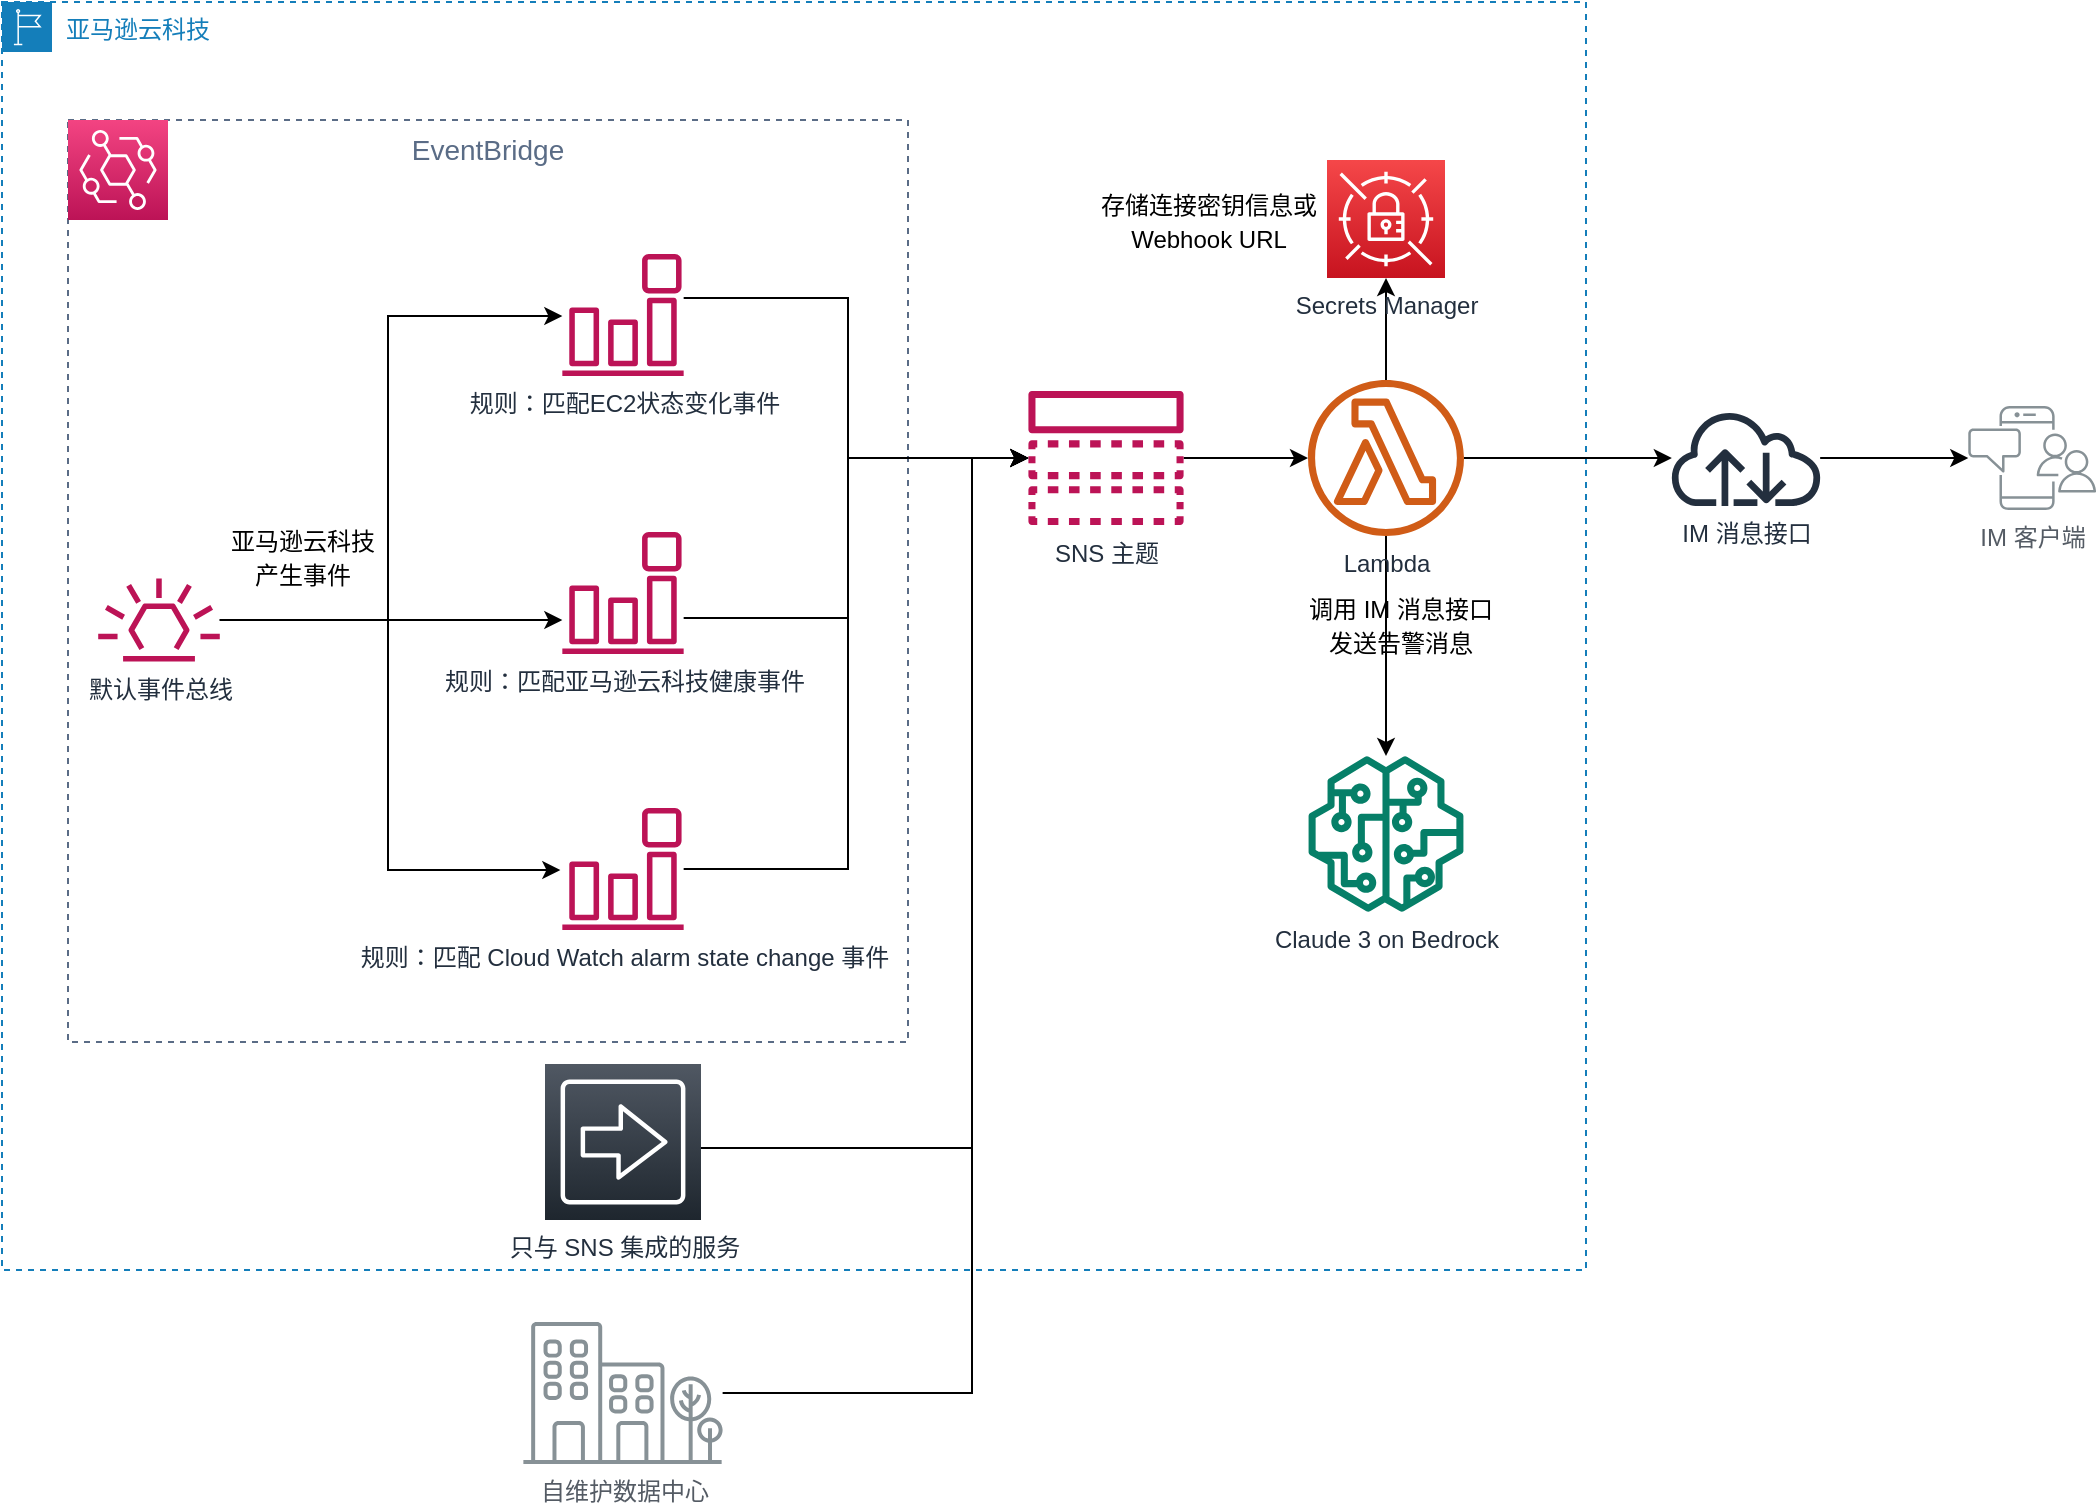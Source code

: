 <mxfile version="21.2.9">
  <diagram name="Page-1" id="8cNbrErJJga-5wj4-Vsf">
    <mxGraphModel dx="1194" dy="617" grid="0" gridSize="10" guides="1" tooltips="1" connect="1" arrows="1" fold="1" page="1" pageScale="1" pageWidth="1169" pageHeight="827" math="0" shadow="0">
      <root>
        <mxCell id="0" />
        <mxCell id="1" parent="0" />
        <mxCell id="iUW1SuC-fca9LeQ6jMDv-26" value="亚马逊云科技" style="points=[[0,0],[0.25,0],[0.5,0],[0.75,0],[1,0],[1,0.25],[1,0.5],[1,0.75],[1,1],[0.75,1],[0.5,1],[0.25,1],[0,1],[0,0.75],[0,0.5],[0,0.25]];outlineConnect=0;gradientColor=none;html=1;whiteSpace=wrap;fontSize=12;fontStyle=0;shape=mxgraph.aws4.group;grIcon=mxgraph.aws4.group_region;strokeColor=#147EBA;fillColor=none;verticalAlign=top;align=left;spacingLeft=30;fontColor=#147EBA;dashed=1;" parent="1" vertex="1">
          <mxGeometry x="42" y="22" width="792" height="634" as="geometry" />
        </mxCell>
        <mxCell id="iUW1SuC-fca9LeQ6jMDv-19" value="EventBridge" style="fillColor=none;strokeColor=#5A6C86;dashed=1;verticalAlign=top;fontStyle=0;fontColor=#5A6C86;fontSize=14;" parent="1" vertex="1">
          <mxGeometry x="75" y="81" width="420" height="461" as="geometry" />
        </mxCell>
        <mxCell id="iUW1SuC-fca9LeQ6jMDv-1" value="" style="points=[[0,0,0],[0.25,0,0],[0.5,0,0],[0.75,0,0],[1,0,0],[0,1,0],[0.25,1,0],[0.5,1,0],[0.75,1,0],[1,1,0],[0,0.25,0],[0,0.5,0],[0,0.75,0],[1,0.25,0],[1,0.5,0],[1,0.75,0]];outlineConnect=0;fontColor=#232F3E;gradientColor=#F34482;gradientDirection=north;fillColor=#BC1356;strokeColor=#ffffff;dashed=0;verticalLabelPosition=bottom;verticalAlign=top;align=center;html=1;fontSize=12;fontStyle=0;aspect=fixed;shape=mxgraph.aws4.resourceIcon;resIcon=mxgraph.aws4.eventbridge;" parent="1" vertex="1">
          <mxGeometry x="75" y="81" width="50" height="50" as="geometry" />
        </mxCell>
        <mxCell id="iUW1SuC-fca9LeQ6jMDv-10" style="edgeStyle=orthogonalEdgeStyle;rounded=0;orthogonalLoop=1;jettySize=auto;html=1;" parent="1" source="iUW1SuC-fca9LeQ6jMDv-2" target="iUW1SuC-fca9LeQ6jMDv-7" edge="1">
          <mxGeometry relative="1" as="geometry">
            <Array as="points">
              <mxPoint x="183" y="331" />
              <mxPoint x="183" y="331" />
            </Array>
          </mxGeometry>
        </mxCell>
        <mxCell id="b_649vWNdOpX0jgSQ_A9-2" style="edgeStyle=orthogonalEdgeStyle;rounded=0;orthogonalLoop=1;jettySize=auto;html=1;" parent="1" source="iUW1SuC-fca9LeQ6jMDv-2" edge="1">
          <mxGeometry relative="1" as="geometry">
            <mxPoint x="149.897" y="250.1" as="sourcePoint" />
            <mxPoint x="321.172" y="456" as="targetPoint" />
            <Array as="points">
              <mxPoint x="235" y="331" />
              <mxPoint x="235" y="456" />
            </Array>
          </mxGeometry>
        </mxCell>
        <mxCell id="b_649vWNdOpX0jgSQ_A9-3" style="edgeStyle=orthogonalEdgeStyle;rounded=0;orthogonalLoop=1;jettySize=auto;html=1;" parent="1" source="iUW1SuC-fca9LeQ6jMDv-2" target="iUW1SuC-fca9LeQ6jMDv-6" edge="1">
          <mxGeometry relative="1" as="geometry">
            <Array as="points">
              <mxPoint x="235" y="331" />
              <mxPoint x="235" y="179" />
            </Array>
          </mxGeometry>
        </mxCell>
        <mxCell id="iUW1SuC-fca9LeQ6jMDv-2" value="默认事件总线" style="outlineConnect=0;fontColor=#232F3E;gradientColor=none;fillColor=#BC1356;strokeColor=none;dashed=0;verticalLabelPosition=bottom;verticalAlign=top;align=center;html=1;fontSize=12;fontStyle=0;aspect=fixed;pointerEvents=1;shape=mxgraph.aws4.eventbridge_default_event_bus_resource;" parent="1" vertex="1">
          <mxGeometry x="90" y="310.28" width="61" height="41.45" as="geometry" />
        </mxCell>
        <mxCell id="iUW1SuC-fca9LeQ6jMDv-13" style="edgeStyle=orthogonalEdgeStyle;rounded=0;orthogonalLoop=1;jettySize=auto;html=1;" parent="1" source="iUW1SuC-fca9LeQ6jMDv-3" target="iUW1SuC-fca9LeQ6jMDv-4" edge="1">
          <mxGeometry relative="1" as="geometry" />
        </mxCell>
        <mxCell id="iUW1SuC-fca9LeQ6jMDv-3" value="SNS&amp;nbsp;主题" style="outlineConnect=0;fontColor=#232F3E;gradientColor=none;fillColor=#BC1356;strokeColor=none;dashed=0;verticalLabelPosition=bottom;verticalAlign=top;align=center;html=1;fontSize=12;fontStyle=0;aspect=fixed;pointerEvents=1;shape=mxgraph.aws4.topic;" parent="1" vertex="1">
          <mxGeometry x="555" y="216.5" width="78" height="67" as="geometry" />
        </mxCell>
        <mxCell id="iUW1SuC-fca9LeQ6jMDv-14" style="edgeStyle=orthogonalEdgeStyle;rounded=0;orthogonalLoop=1;jettySize=auto;html=1;" parent="1" source="iUW1SuC-fca9LeQ6jMDv-4" target="iUW1SuC-fca9LeQ6jMDv-5" edge="1">
          <mxGeometry relative="1" as="geometry" />
        </mxCell>
        <mxCell id="iUW1SuC-fca9LeQ6jMDv-24" value="" style="edgeStyle=orthogonalEdgeStyle;rounded=0;orthogonalLoop=1;jettySize=auto;html=1;fontSize=14;" parent="1" source="iUW1SuC-fca9LeQ6jMDv-4" target="iUW1SuC-fca9LeQ6jMDv-23" edge="1">
          <mxGeometry relative="1" as="geometry" />
        </mxCell>
        <mxCell id="A9Nuz-m2vZRThgTFc3PA-2" style="edgeStyle=orthogonalEdgeStyle;rounded=0;orthogonalLoop=1;jettySize=auto;html=1;" edge="1" parent="1" source="iUW1SuC-fca9LeQ6jMDv-4" target="A9Nuz-m2vZRThgTFc3PA-1">
          <mxGeometry relative="1" as="geometry" />
        </mxCell>
        <mxCell id="iUW1SuC-fca9LeQ6jMDv-4" value="Lambda" style="outlineConnect=0;fontColor=#232F3E;gradientColor=none;fillColor=#D05C17;strokeColor=none;dashed=0;verticalLabelPosition=bottom;verticalAlign=top;align=center;html=1;fontSize=12;fontStyle=0;aspect=fixed;pointerEvents=1;shape=mxgraph.aws4.lambda_function;" parent="1" vertex="1">
          <mxGeometry x="695" y="211" width="78" height="78" as="geometry" />
        </mxCell>
        <mxCell id="iUW1SuC-fca9LeQ6jMDv-5" value="Secrets Manager" style="points=[[0,0,0],[0.25,0,0],[0.5,0,0],[0.75,0,0],[1,0,0],[0,1,0],[0.25,1,0],[0.5,1,0],[0.75,1,0],[1,1,0],[0,0.25,0],[0,0.5,0],[0,0.75,0],[1,0.25,0],[1,0.5,0],[1,0.75,0]];outlineConnect=0;fontColor=#232F3E;gradientColor=#F54749;gradientDirection=north;fillColor=#C7131F;strokeColor=#ffffff;dashed=0;verticalLabelPosition=bottom;verticalAlign=top;align=center;html=1;fontSize=12;fontStyle=0;aspect=fixed;shape=mxgraph.aws4.resourceIcon;resIcon=mxgraph.aws4.secrets_manager;" parent="1" vertex="1">
          <mxGeometry x="704.5" y="101" width="59" height="59" as="geometry" />
        </mxCell>
        <mxCell id="iUW1SuC-fca9LeQ6jMDv-11" style="edgeStyle=orthogonalEdgeStyle;rounded=0;orthogonalLoop=1;jettySize=auto;html=1;" parent="1" source="iUW1SuC-fca9LeQ6jMDv-6" target="iUW1SuC-fca9LeQ6jMDv-3" edge="1">
          <mxGeometry relative="1" as="geometry">
            <Array as="points">
              <mxPoint x="465" y="170" />
              <mxPoint x="465" y="250" />
            </Array>
          </mxGeometry>
        </mxCell>
        <mxCell id="iUW1SuC-fca9LeQ6jMDv-6" value="规则：匹配EC2状态变化事件" style="outlineConnect=0;fontColor=#232F3E;gradientColor=none;fillColor=#BC1356;strokeColor=none;dashed=0;verticalLabelPosition=bottom;verticalAlign=top;align=center;html=1;fontSize=12;fontStyle=0;aspect=fixed;pointerEvents=1;shape=mxgraph.aws4.event_event_based;" parent="1" vertex="1">
          <mxGeometry x="322" y="148" width="61" height="61" as="geometry" />
        </mxCell>
        <mxCell id="iUW1SuC-fca9LeQ6jMDv-12" style="edgeStyle=orthogonalEdgeStyle;rounded=0;orthogonalLoop=1;jettySize=auto;html=1;" parent="1" source="iUW1SuC-fca9LeQ6jMDv-7" target="iUW1SuC-fca9LeQ6jMDv-3" edge="1">
          <mxGeometry relative="1" as="geometry">
            <Array as="points">
              <mxPoint x="465" y="330" />
              <mxPoint x="465" y="250" />
            </Array>
          </mxGeometry>
        </mxCell>
        <mxCell id="iUW1SuC-fca9LeQ6jMDv-7" value="规则：匹配亚马逊云科技健康事件" style="outlineConnect=0;fontColor=#232F3E;gradientColor=none;fillColor=#BC1356;strokeColor=none;dashed=0;verticalLabelPosition=bottom;verticalAlign=top;align=center;html=1;fontSize=12;fontStyle=0;aspect=fixed;pointerEvents=1;shape=mxgraph.aws4.event_event_based;" parent="1" vertex="1">
          <mxGeometry x="322" y="287" width="61" height="61" as="geometry" />
        </mxCell>
        <mxCell id="iUW1SuC-fca9LeQ6jMDv-21" value="IM 客户端" style="outlineConnect=0;gradientColor=none;fontColor=#545B64;strokeColor=none;fillColor=#879196;dashed=0;verticalLabelPosition=bottom;verticalAlign=top;align=center;html=1;fontSize=12;fontStyle=0;aspect=fixed;shape=mxgraph.aws4.illustration_notification;pointerEvents=1" parent="1" vertex="1">
          <mxGeometry x="1025" y="224" width="64.2" height="52" as="geometry" />
        </mxCell>
        <mxCell id="iUW1SuC-fca9LeQ6jMDv-25" value="" style="edgeStyle=orthogonalEdgeStyle;rounded=0;orthogonalLoop=1;jettySize=auto;html=1;fontSize=14;" parent="1" source="iUW1SuC-fca9LeQ6jMDv-23" target="iUW1SuC-fca9LeQ6jMDv-21" edge="1">
          <mxGeometry relative="1" as="geometry" />
        </mxCell>
        <mxCell id="iUW1SuC-fca9LeQ6jMDv-23" value="IM 消息接口" style="outlineConnect=0;fontColor=#232F3E;gradientColor=none;fillColor=#232F3E;strokeColor=none;dashed=0;verticalLabelPosition=bottom;verticalAlign=top;align=center;html=1;fontSize=12;fontStyle=0;aspect=fixed;pointerEvents=1;shape=mxgraph.aws4.internet;" parent="1" vertex="1">
          <mxGeometry x="875" y="226" width="78" height="48" as="geometry" />
        </mxCell>
        <mxCell id="iUW1SuC-fca9LeQ6jMDv-27" value="&lt;div&gt;&lt;font style=&quot;font-size: 12px&quot;&gt;存储连接密钥信息或&lt;/font&gt;&lt;/div&gt;&lt;div&gt;&lt;font style=&quot;font-size: 12px&quot;&gt;Webhook URL&lt;br&gt;&lt;/font&gt;&lt;/div&gt;" style="text;html=1;align=center;verticalAlign=middle;resizable=0;points=[];autosize=1;fontSize=14;" parent="1" vertex="1">
          <mxGeometry x="582" y="107.5" width="126" height="46" as="geometry" />
        </mxCell>
        <mxCell id="iUW1SuC-fca9LeQ6jMDv-28" value="&lt;span style=&quot;font-size: 12px&quot;&gt;调用 IM&lt;/span&gt;&lt;span style=&quot;font-size: 12px&quot;&gt;&lt;font style=&quot;font-size: 12px&quot;&gt; 消息&lt;/font&gt;接口&lt;br&gt;发送告警消息&lt;/span&gt;" style="text;html=1;align=center;verticalAlign=middle;resizable=0;points=[];autosize=1;fontSize=14;" parent="1" vertex="1">
          <mxGeometry x="686" y="310" width="110" height="46" as="geometry" />
        </mxCell>
        <mxCell id="iUW1SuC-fca9LeQ6jMDv-29" value="&lt;span style=&quot;font-size: 12px&quot;&gt;亚马逊云科技&lt;br&gt;产生事件&lt;/span&gt;" style="text;html=1;align=center;verticalAlign=middle;resizable=0;points=[];autosize=1;fontSize=14;" parent="1" vertex="1">
          <mxGeometry x="147" y="276" width="90" height="46" as="geometry" />
        </mxCell>
        <mxCell id="AkRNlLGnXeu0HZbMCD7P-4" style="edgeStyle=orthogonalEdgeStyle;rounded=0;orthogonalLoop=1;jettySize=auto;html=1;exitX=1;exitY=0.5;exitDx=0;exitDy=0;exitPerimeter=0;" parent="1" target="iUW1SuC-fca9LeQ6jMDv-3" edge="1">
          <mxGeometry relative="1" as="geometry">
            <Array as="points">
              <mxPoint x="527" y="595" />
              <mxPoint x="527" y="250" />
            </Array>
            <mxPoint x="391.5" y="595" as="sourcePoint" />
          </mxGeometry>
        </mxCell>
        <mxCell id="b_649vWNdOpX0jgSQ_A9-4" style="edgeStyle=orthogonalEdgeStyle;rounded=0;orthogonalLoop=1;jettySize=auto;html=1;" parent="1" source="b_649vWNdOpX0jgSQ_A9-1" target="iUW1SuC-fca9LeQ6jMDv-3" edge="1">
          <mxGeometry relative="1" as="geometry">
            <Array as="points">
              <mxPoint x="465" y="456" />
              <mxPoint x="465" y="250" />
            </Array>
          </mxGeometry>
        </mxCell>
        <mxCell id="b_649vWNdOpX0jgSQ_A9-1" value="规则：匹配 Cloud Watch alarm state change 事件" style="outlineConnect=0;fontColor=#232F3E;gradientColor=none;fillColor=#BC1356;strokeColor=none;dashed=0;verticalLabelPosition=bottom;verticalAlign=top;align=center;html=1;fontSize=12;fontStyle=0;aspect=fixed;pointerEvents=1;shape=mxgraph.aws4.event_event_based;" parent="1" vertex="1">
          <mxGeometry x="322" y="425" width="61" height="61" as="geometry" />
        </mxCell>
        <mxCell id="3NG3G-T2AQrziBIKHDWp-1" value="只与 SNS 集成的服务" style="sketch=0;points=[[0,0,0],[0.25,0,0],[0.5,0,0],[0.75,0,0],[1,0,0],[0,1,0],[0.25,1,0],[0.5,1,0],[0.75,1,0],[1,1,0],[0,0.25,0],[0,0.5,0],[0,0.75,0],[1,0.25,0],[1,0.5,0],[1,0.75,0]];gradientDirection=north;outlineConnect=0;fontColor=#232F3E;gradientColor=#505863;fillColor=#1E262E;strokeColor=#ffffff;dashed=0;verticalLabelPosition=bottom;verticalAlign=top;align=center;html=1;fontSize=12;fontStyle=0;aspect=fixed;shape=mxgraph.aws4.resourceIcon;resIcon=mxgraph.aws4.all_products;" parent="1" vertex="1">
          <mxGeometry x="313.5" y="553" width="78" height="78" as="geometry" />
        </mxCell>
        <mxCell id="3NG3G-T2AQrziBIKHDWp-4" style="edgeStyle=orthogonalEdgeStyle;rounded=0;orthogonalLoop=1;jettySize=auto;html=1;" parent="1" source="3NG3G-T2AQrziBIKHDWp-2" target="iUW1SuC-fca9LeQ6jMDv-3" edge="1">
          <mxGeometry relative="1" as="geometry">
            <Array as="points">
              <mxPoint x="527" y="718" />
              <mxPoint x="527" y="250" />
            </Array>
          </mxGeometry>
        </mxCell>
        <mxCell id="3NG3G-T2AQrziBIKHDWp-2" value="自维护数据中心" style="sketch=0;outlineConnect=0;gradientColor=none;fontColor=#545B64;strokeColor=none;fillColor=#879196;dashed=0;verticalLabelPosition=bottom;verticalAlign=top;align=center;html=1;fontSize=12;fontStyle=0;aspect=fixed;shape=mxgraph.aws4.illustration_office_building;pointerEvents=1" parent="1" vertex="1">
          <mxGeometry x="302.5" y="682" width="100" height="71" as="geometry" />
        </mxCell>
        <mxCell id="A9Nuz-m2vZRThgTFc3PA-1" value="Claude 3 on Bedrock" style="sketch=0;outlineConnect=0;fontColor=#232F3E;gradientColor=none;fillColor=#067F68;strokeColor=none;dashed=0;verticalLabelPosition=bottom;verticalAlign=top;align=center;html=1;fontSize=12;fontStyle=0;aspect=fixed;pointerEvents=1;shape=mxgraph.aws4.sagemaker_model;" vertex="1" parent="1">
          <mxGeometry x="695" y="399" width="78" height="78" as="geometry" />
        </mxCell>
      </root>
    </mxGraphModel>
  </diagram>
</mxfile>
